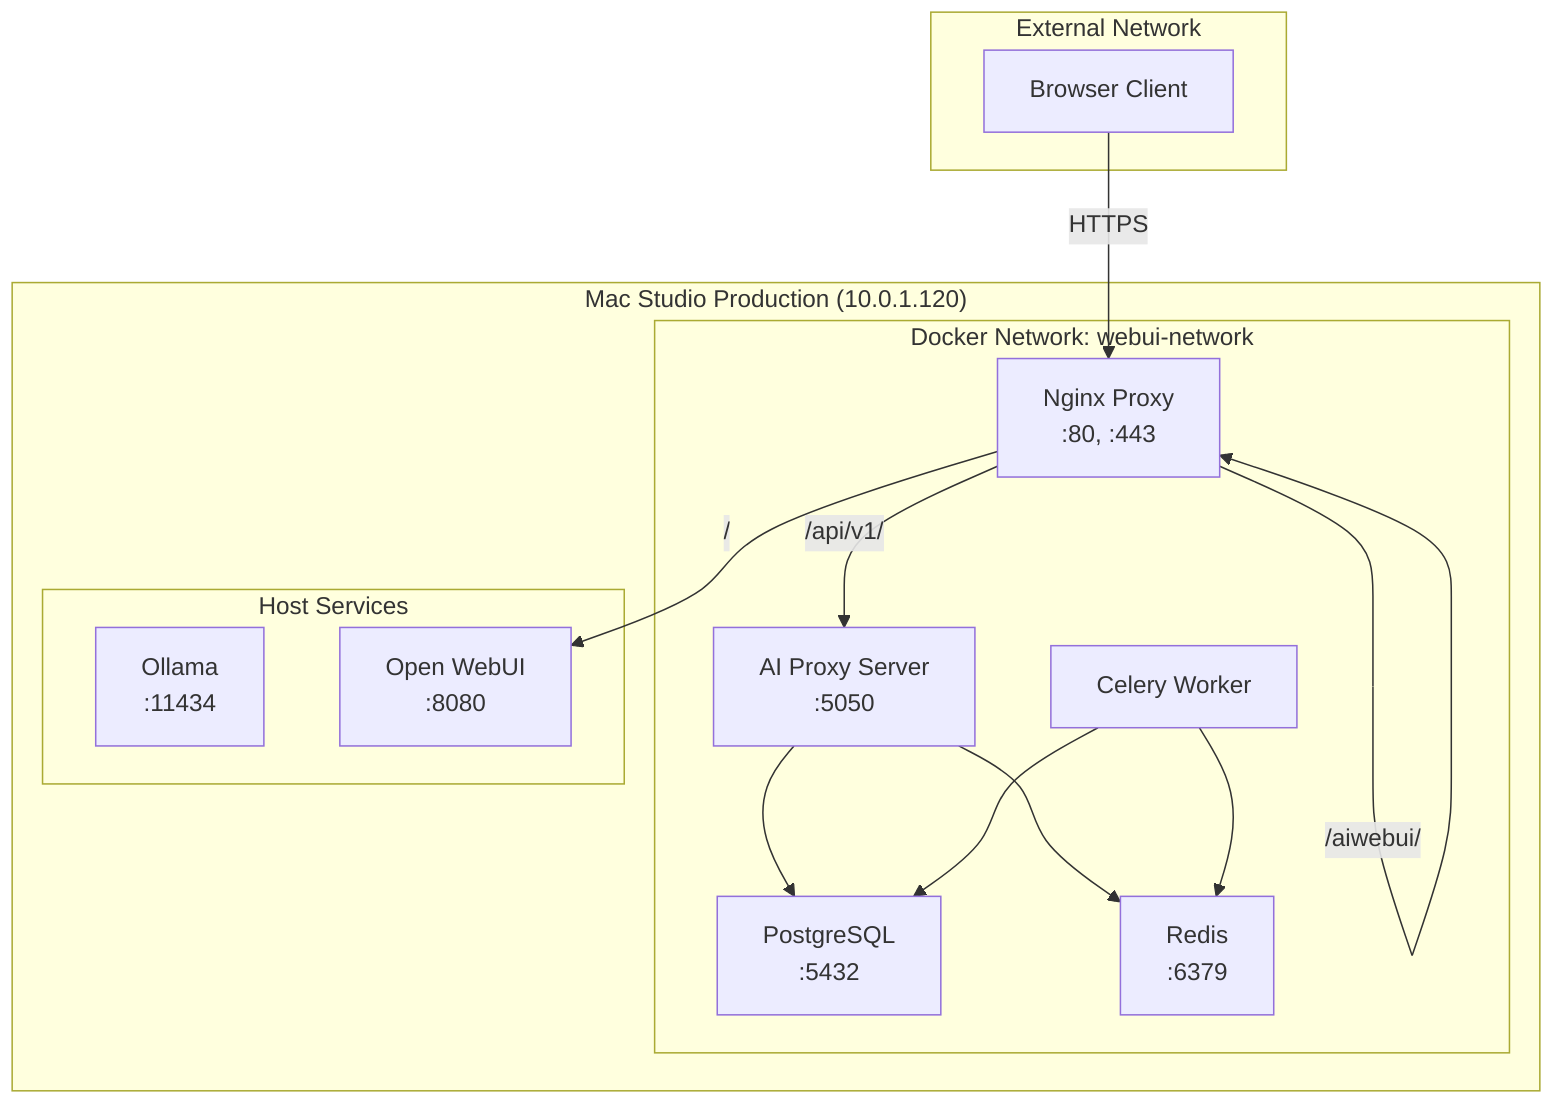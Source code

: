 graph TB
    subgraph "External Network"
        CLIENT[Browser Client]
    end

    subgraph "Mac Studio Production (10.0.1.120)"
        subgraph "Docker Network: webui-network"
            NGINX[Nginx Proxy<br/>:80, :443]
            API[AI Proxy Server<br/>:5050]
            WORKER[Celery Worker]
            PG[PostgreSQL<br/>:5432]
            REDIS[Redis<br/>:6379]
        end

        subgraph "Host Services"
            OLLAMA[Ollama<br/>:11434]
            WEBUI[Open WebUI<br/>:8080]
        end
    end

    CLIENT -->|HTTPS| NGINX
    NGINX -->|/aiwebui/| NGINX
    NGINX -->|/api/v1/| API
    NGINX -->|/| WEBUI

    API --> PG
    API --> REDIS
    WORKER --> REDIS
    WORKER --> PG